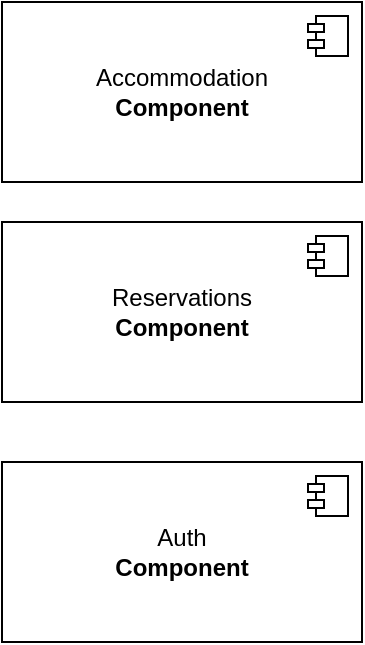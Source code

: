 <mxfile version="21.1.7" type="github">
  <diagram name="Page-1" id="H0EF8nhYQ-HjldsKZbg0">
    <mxGraphModel dx="1434" dy="881" grid="1" gridSize="10" guides="1" tooltips="1" connect="1" arrows="1" fold="1" page="1" pageScale="1" pageWidth="827" pageHeight="1169" math="0" shadow="0">
      <root>
        <mxCell id="0" />
        <mxCell id="1" parent="0" />
        <mxCell id="7uWYXJwYzICWAR19UML9-1" value="Accommodation&lt;br&gt;&lt;b&gt;Component&lt;/b&gt;" style="html=1;dropTarget=0;whiteSpace=wrap;" vertex="1" parent="1">
          <mxGeometry x="130" y="140" width="180" height="90" as="geometry" />
        </mxCell>
        <mxCell id="7uWYXJwYzICWAR19UML9-2" value="" style="shape=module;jettyWidth=8;jettyHeight=4;" vertex="1" parent="7uWYXJwYzICWAR19UML9-1">
          <mxGeometry x="1" width="20" height="20" relative="1" as="geometry">
            <mxPoint x="-27" y="7" as="offset" />
          </mxGeometry>
        </mxCell>
        <mxCell id="7uWYXJwYzICWAR19UML9-4" value="Reservations&lt;br&gt;&lt;b&gt;Component&lt;/b&gt;" style="html=1;dropTarget=0;whiteSpace=wrap;" vertex="1" parent="1">
          <mxGeometry x="130" y="250" width="180" height="90" as="geometry" />
        </mxCell>
        <mxCell id="7uWYXJwYzICWAR19UML9-5" value="" style="shape=module;jettyWidth=8;jettyHeight=4;" vertex="1" parent="7uWYXJwYzICWAR19UML9-4">
          <mxGeometry x="1" width="20" height="20" relative="1" as="geometry">
            <mxPoint x="-27" y="7" as="offset" />
          </mxGeometry>
        </mxCell>
        <mxCell id="7uWYXJwYzICWAR19UML9-6" value="Auth&lt;br&gt;&lt;b&gt;Component&lt;/b&gt;" style="html=1;dropTarget=0;whiteSpace=wrap;" vertex="1" parent="1">
          <mxGeometry x="130" y="370" width="180" height="90" as="geometry" />
        </mxCell>
        <mxCell id="7uWYXJwYzICWAR19UML9-7" value="" style="shape=module;jettyWidth=8;jettyHeight=4;" vertex="1" parent="7uWYXJwYzICWAR19UML9-6">
          <mxGeometry x="1" width="20" height="20" relative="1" as="geometry">
            <mxPoint x="-27" y="7" as="offset" />
          </mxGeometry>
        </mxCell>
      </root>
    </mxGraphModel>
  </diagram>
</mxfile>
